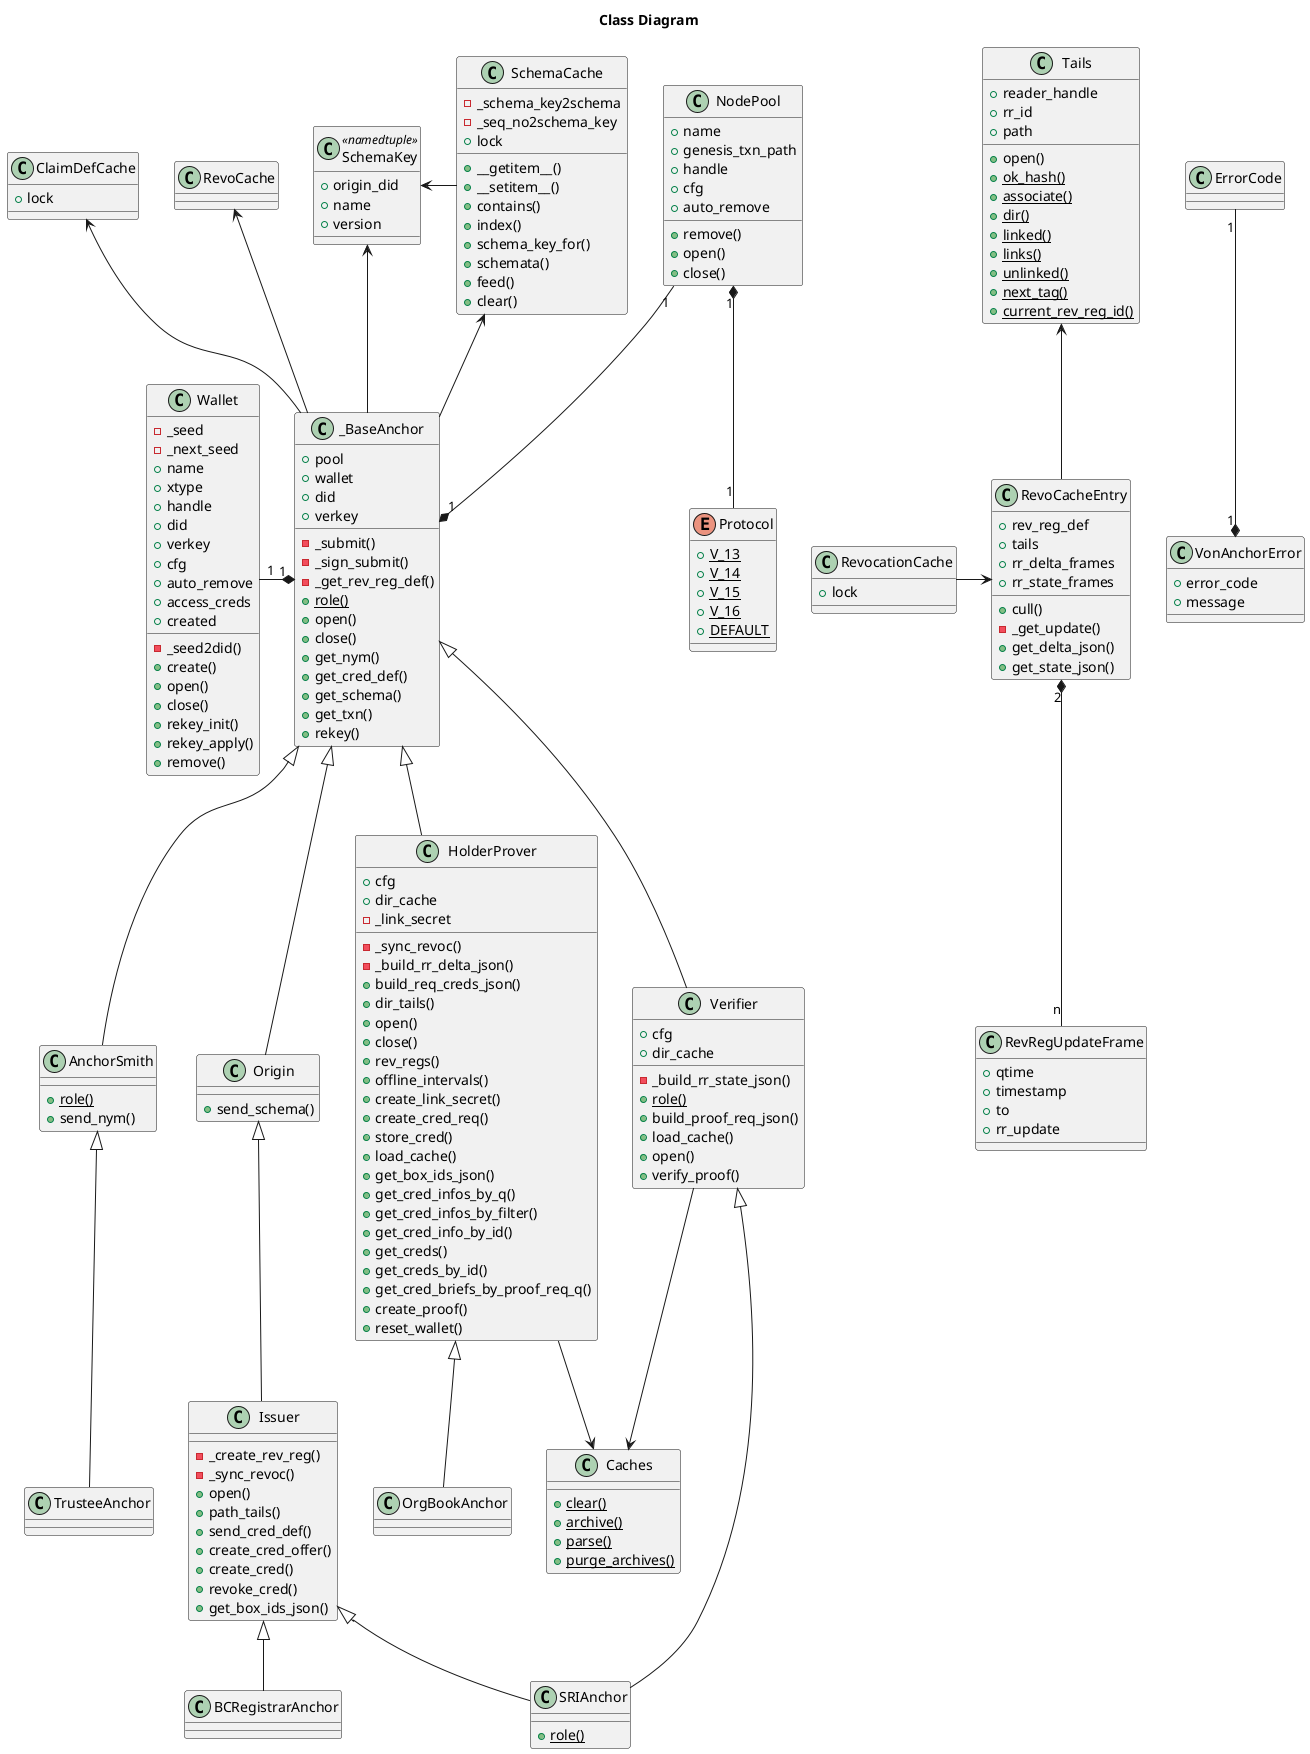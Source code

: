 @startuml
/'
Copyright 2017-2018 Government of Canada - Public Services and Procurement Canada - buyandsell.gc.ca

Licensed under the Apache License, Version 2.0 (the "License");
you may not use this file except in compliance with the License.
You may obtain a copy of the License at

http://www.apache.org/licenses/LICENSE-2.0

Unless required by applicable law or agreed to in writing, software
distributed under the License is distributed on an "AS IS" BASIS,
WITHOUT WARRANTIES OR CONDITIONS OF ANY KIND, either express or implied.
See the License for the specific language governing permissions and
limitations under the License.
'/

title Class Diagram

class ErrorCode {
}

class VonAnchorError {
    +error_code
    +message
}

class SchemaKey << namedtuple >> {
    +origin_did
    +name
    +version
}

class SchemaCache {
    -_schema_key2schema
    -_seq_no2schema_key
    +lock
    +__getitem__()
    +__setitem__()
    +contains()
    +index()
    +schema_key_for()
    +schemata()
    +feed()
    +clear()
}

class ClaimDefCache{
    +lock
}

class Tails {
    +reader_handle
    +rr_id
    +path
    +open()
    {static} +ok_hash()
    {static} +associate()
    {static} +dir()
    {static} +linked()
    {static} +links()
    {static} +unlinked()
    {static} +next_tag()
    {static} +current_rev_reg_id()
}

class RevoCacheEntry {
    +rev_reg_def
    +tails
    +cull()
    -_get_update()
    +rr_delta_frames
    +rr_state_frames
    +get_delta_json()
    +get_state_json()
}

class RevRegUpdateFrame {
    +qtime
    +timestamp
    +to
    +rr_update
}

class RevocationCache {
    +lock
}

class Caches {
    {static} +clear()
    {static} +archive()
    {static} +parse()
    {static} +purge_archives()
}

class Wallet {
    -_seed2did()
    -_seed
    -_next_seed
    +name
    +xtype
    +handle
    +did
    +verkey
    +cfg
    +auto_remove
    +access_creds
    +created
    +create()
    +open()
    +close()
    +rekey_init()
    +rekey_apply()
    +remove()
}

enum Protocol {
    {static} +V_13
    {static} +V_14
    {static} +V_15
    {static} +V_16
    {static} +DEFAULT
}

class NodePool {
    +name
    +genesis_txn_path
    +handle
    +cfg
    +auto_remove
    +remove()
    +open()
    +close()
}

class _BaseAnchor {
    +pool
    +wallet
    +did
    +verkey
    -_submit()
    -_sign_submit()
    -_get_rev_reg_def()
    {static} +role()
    +open()
    +close()
    +get_nym()
    +get_cred_def()
    +get_schema()
    +get_txn()
    +rekey()
}

class AnchorSmith {
    {static} +role()
    +send_nym()
}

class Origin {
    +send_schema()
}

class Issuer {
    -_create_rev_reg()
    -_sync_revoc()
    +open()
    +path_tails()
    +send_cred_def()
    +create_cred_offer()
    +create_cred()
    +revoke_cred()
    +get_box_ids_json()
}

class HolderProver {
    +cfg
    +dir_cache
    -_link_secret
    -_sync_revoc()
    -_build_rr_delta_json()
    +build_req_creds_json()
    +dir_tails()
    +open()
    +close()
    +rev_regs()
    +offline_intervals()
    +create_link_secret()
    +create_cred_req()
    +store_cred()
    +load_cache()
    +get_box_ids_json()
    +get_cred_infos_by_q()
    +get_cred_infos_by_filter()
    +get_cred_info_by_id()
    +get_creds()
    +get_creds_by_id()
    +get_cred_briefs_by_proof_req_q()
    +create_proof()
    +reset_wallet()
}

class Verifier {
    +cfg
    +dir_cache
    -_build_rr_state_json()
    {static} +role()
    +build_proof_req_json()
    +load_cache()
    +open()
    +verify_proof()
}

class TrusteeAnchor {
}

class SRIAnchor {
    {static} +role()
}

class BCRegistrarAnchor {
}

class OrgBookAnchor {
}

VonAnchorError "1" *-up- "1" ErrorCode
SchemaCache -left-> SchemaKey
_BaseAnchor -left-> SchemaKey

NodePool "1" *-- "1" Protocol

_BaseAnchor -up-> SchemaCache
_BaseAnchor "1" *-left- "1" Wallet
_BaseAnchor "1" *-up- "1" NodePool

RevoCacheEntry -up-> Tails
RevoCacheEntry "2" *-down- "n" RevRegUpdateFrame
RevocationCache -> RevoCacheEntry

_BaseAnchor -up-> RevoCache

_BaseAnchor -up-> ClaimDefCache
_BaseAnchor <|-down- AnchorSmith
_BaseAnchor <|-down- Origin
_BaseAnchor <|-down- HolderProver
_BaseAnchor <|-down- Verifier

AnchorSmith <|-down- TrusteeAnchor
Origin <|-down- Issuer

Issuer <|-down- SRIAnchor
Verifier <|-down- SRIAnchor

Issuer <|-down- BCRegistrarAnchor

HolderProver <|-down- OrgBookAnchor

HolderProver --> Caches
Verifier --> Caches

@enduml
